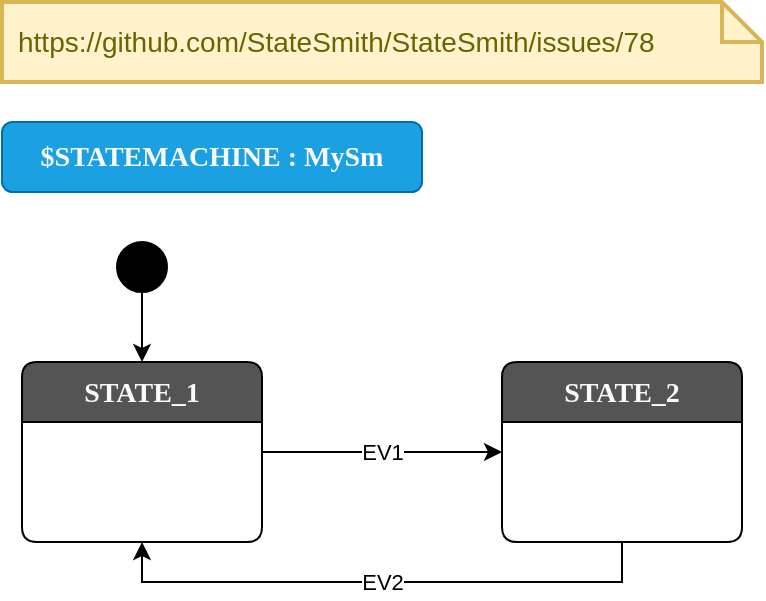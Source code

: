 <mxfile version="24.6.4" type="device" pages="2">
  <diagram name="Page-1" id="51UBkito5awnTQ_jN5C1">
    <mxGraphModel dx="1434" dy="844" grid="1" gridSize="10" guides="1" tooltips="1" connect="1" arrows="1" fold="1" page="1" pageScale="1" pageWidth="850" pageHeight="1100" math="0" shadow="0">
      <root>
        <mxCell id="0" />
        <mxCell id="1" parent="0" />
        <mxCell id="dyKfC978DSqIkyhEUavx-2" value="https://github.com/StateSmith/StateSmith/issues/78" style="shape=note;strokeWidth=2;fontSize=14;size=20;whiteSpace=wrap;html=1;fillColor=#fff2cc;strokeColor=#d6b656;fontColor=#666600;align=left;spacingLeft=6;" parent="1" vertex="1">
          <mxGeometry x="30" y="20" width="380" height="40" as="geometry" />
        </mxCell>
        <mxCell id="3d-xzousiEgNGckSdFBJ-8" value="$initial_state" style="shape=ellipse;aspect=fixed;fillColor=#000000;resizable=1;rotatable=1;noLabel=1;editable=1;comic=0;movable=1;deletable=1;locked=0;connectable=1;" parent="1" vertex="1">
          <mxGeometry x="87.5" y="140" width="25" height="25" as="geometry" />
        </mxCell>
        <mxCell id="ClSxLSJ55C_C8lVC4yGv-4" value="EV1" style="edgeStyle=orthogonalEdgeStyle;rounded=0;orthogonalLoop=1;jettySize=auto;html=1;" parent="1" source="3d-xzousiEgNGckSdFBJ-9" target="ClSxLSJ55C_C8lVC4yGv-2" edge="1">
          <mxGeometry relative="1" as="geometry" />
        </mxCell>
        <mxCell id="3d-xzousiEgNGckSdFBJ-9" value="STATE_1" style="shape=swimlane;rotatable=0;align=center;verticalAlign=top;fontFamily=Lucida Console;startSize=30;fontSize=14;fontStyle=1;fontColor=#FAFAFA;fillColor=#545454;swimlaneFillColor=default;rounded=1;arcSize=15;absoluteArcSize=1;comic=0;STATESMITH_NOTES_VERTEX" parent="1" vertex="1">
          <mxGeometry x="40" y="200" width="120" height="90" as="geometry" />
        </mxCell>
        <mxCell id="3d-xzousiEgNGckSdFBJ-10" value="" style="fontFamily=Lucida Console;align=left;verticalAlign=top;fillColor=none;gradientColor=none;strokeColor=none;rounded=0;spacingLeft=4;resizable=0;movable=0;deletable=0;rotatable=0;autosize=1;comic=0;" parent="3d-xzousiEgNGckSdFBJ-9" vertex="1" connectable="0">
          <mxGeometry y="30" width="50" height="40" as="geometry" />
        </mxCell>
        <mxCell id="3d-xzousiEgNGckSdFBJ-13" parent="1" source="3d-xzousiEgNGckSdFBJ-8" target="3d-xzousiEgNGckSdFBJ-9" edge="1">
          <mxGeometry relative="1" as="geometry" />
        </mxCell>
        <mxCell id="ClSxLSJ55C_C8lVC4yGv-1" value="&lt;span style=&quot;color: rgb(250, 250, 250); font-family: &amp;quot;Lucida Console&amp;quot;; font-size: 14px; font-weight: 700; text-wrap: nowrap;&quot;&gt;$STATEMACHINE : MySm&lt;/span&gt;" style="rounded=1;whiteSpace=wrap;html=1;fillColor=#1ba1e2;fontColor=#ffffff;strokeColor=#006EAF;" parent="1" vertex="1">
          <mxGeometry x="30" y="80" width="210" height="35" as="geometry" />
        </mxCell>
        <mxCell id="ClSxLSJ55C_C8lVC4yGv-7" value="EV2" style="edgeStyle=orthogonalEdgeStyle;rounded=0;orthogonalLoop=1;jettySize=auto;html=1;exitX=0.5;exitY=1;exitDx=0;exitDy=0;entryX=0.5;entryY=1;entryDx=0;entryDy=0;" parent="1" source="ClSxLSJ55C_C8lVC4yGv-2" target="3d-xzousiEgNGckSdFBJ-9" edge="1">
          <mxGeometry relative="1" as="geometry" />
        </mxCell>
        <mxCell id="ClSxLSJ55C_C8lVC4yGv-2" value="STATE_2" style="shape=swimlane;rotatable=0;align=center;verticalAlign=top;fontFamily=Lucida Console;startSize=30;fontSize=14;fontStyle=1;fontColor=#FAFAFA;fillColor=#545454;swimlaneFillColor=default;rounded=1;arcSize=15;absoluteArcSize=1;comic=0;STATESMITH_NOTES_VERTEX" parent="1" vertex="1">
          <mxGeometry x="280" y="200" width="120" height="90" as="geometry" />
        </mxCell>
        <mxCell id="ClSxLSJ55C_C8lVC4yGv-3" value="" style="fontFamily=Lucida Console;align=left;verticalAlign=top;fillColor=none;gradientColor=none;strokeColor=none;rounded=0;spacingLeft=4;resizable=0;movable=0;deletable=0;rotatable=0;autosize=1;comic=0;" parent="ClSxLSJ55C_C8lVC4yGv-2" vertex="1" connectable="0">
          <mxGeometry y="30" width="50" height="40" as="geometry" />
        </mxCell>
      </root>
    </mxGraphModel>
  </diagram>
  <diagram id="b_zLE_53EtxpCoNrl-Dq" name="template stuff">
    <mxGraphModel dx="1434" dy="844" grid="1" gridSize="10" guides="1" tooltips="1" connect="1" arrows="1" fold="1" page="1" pageScale="1" pageWidth="1600" pageHeight="900" math="0" shadow="0">
      <root>
        <mxCell id="0" />
        <mxCell id="1" parent="0" />
        <mxCell id="lfcCgU-5PhtY5pBJbQWW-1" value="$initial_state" style="shape=ellipse;aspect=fixed;fillColor=#000000;resizable=1;rotatable=1;noLabel=1;editable=1;comic=0;movable=1;deletable=1;locked=0;connectable=1;" vertex="1" parent="1">
          <mxGeometry x="107.5" y="230" width="25" height="25" as="geometry" />
        </mxCell>
        <mxCell id="lfcCgU-5PhtY5pBJbQWW-3" value="STATE_1" style="shape=swimlane;rotatable=0;align=center;verticalAlign=top;fontFamily=Lucida Console;startSize=30;fontSize=14;fontStyle=1;fontColor=#FAFAFA;fillColor=#545454;swimlaneFillColor=default;rounded=1;arcSize=15;absoluteArcSize=1;comic=0;STATESMITH_NOTES_VERTEX" vertex="1" parent="1">
          <mxGeometry x="60" y="310" width="120" height="90" as="geometry" />
        </mxCell>
        <mxCell id="lfcCgU-5PhtY5pBJbQWW-4" value="" style="fontFamily=Lucida Console;align=left;verticalAlign=top;fillColor=none;gradientColor=none;strokeColor=none;rounded=0;spacingLeft=4;resizable=0;movable=0;deletable=0;rotatable=0;autosize=1;comic=0;" vertex="1" connectable="0" parent="lfcCgU-5PhtY5pBJbQWW-3">
          <mxGeometry y="30" width="50" height="40" as="geometry" />
        </mxCell>
        <mxCell id="lfcCgU-5PhtY5pBJbQWW-6" value="&lt;span style=&quot;color: rgb(250, 250, 250); font-family: &amp;quot;Lucida Console&amp;quot;; font-size: 14px; font-weight: 700; text-wrap: nowrap;&quot;&gt;$STATEMACHINE : MySm&lt;/span&gt;" style="rounded=1;whiteSpace=wrap;html=1;fillColor=#1ba1e2;fontColor=#ffffff;strokeColor=#006EAF;" vertex="1" parent="1">
          <mxGeometry x="50" y="170" width="210" height="35" as="geometry" />
        </mxCell>
        <mxCell id="DasHsCyNp2hovQFe-t3G-1" value="Template stuff here" style="shape=note;strokeWidth=2;fontSize=14;size=20;whiteSpace=wrap;html=1;fillColor=#fff2cc;strokeColor=#d6b656;fontColor=#191900;align=left;spacingLeft=6;" vertex="1" parent="1">
          <mxGeometry x="50" y="80" width="380" height="40" as="geometry" />
        </mxCell>
      </root>
    </mxGraphModel>
  </diagram>
</mxfile>
